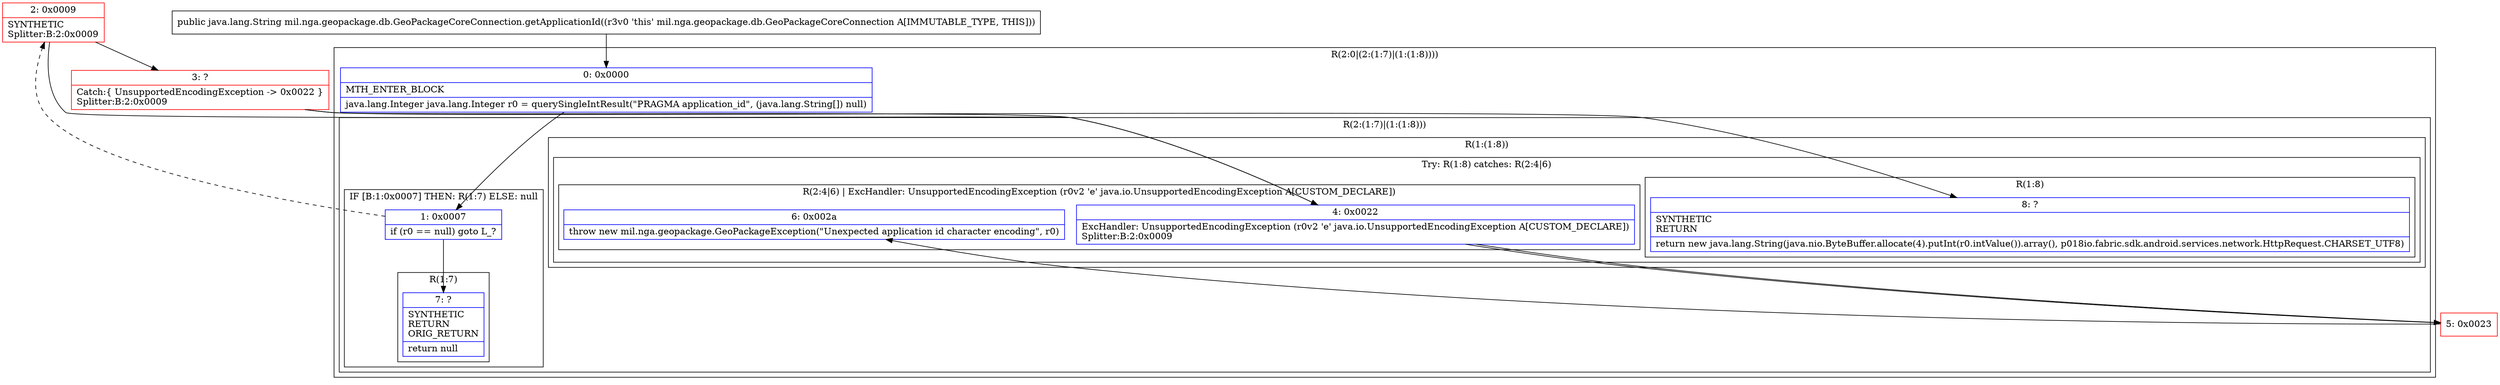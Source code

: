 digraph "CFG formil.nga.geopackage.db.GeoPackageCoreConnection.getApplicationId()Ljava\/lang\/String;" {
subgraph cluster_Region_1953547040 {
label = "R(2:0|(2:(1:7)|(1:(1:8))))";
node [shape=record,color=blue];
Node_0 [shape=record,label="{0\:\ 0x0000|MTH_ENTER_BLOCK\l|java.lang.Integer java.lang.Integer r0 = querySingleIntResult(\"PRAGMA application_id\", (java.lang.String[]) null)\l}"];
subgraph cluster_Region_234089377 {
label = "R(2:(1:7)|(1:(1:8)))";
node [shape=record,color=blue];
subgraph cluster_IfRegion_1986695443 {
label = "IF [B:1:0x0007] THEN: R(1:7) ELSE: null";
node [shape=record,color=blue];
Node_1 [shape=record,label="{1\:\ 0x0007|if (r0 == null) goto L_?\l}"];
subgraph cluster_Region_1564694270 {
label = "R(1:7)";
node [shape=record,color=blue];
Node_7 [shape=record,label="{7\:\ ?|SYNTHETIC\lRETURN\lORIG_RETURN\l|return null\l}"];
}
}
subgraph cluster_Region_283801050 {
label = "R(1:(1:8))";
node [shape=record,color=blue];
subgraph cluster_TryCatchRegion_1313124633 {
label = "Try: R(1:8) catches: R(2:4|6)";
node [shape=record,color=blue];
subgraph cluster_Region_1964990255 {
label = "R(1:8)";
node [shape=record,color=blue];
Node_8 [shape=record,label="{8\:\ ?|SYNTHETIC\lRETURN\l|return new java.lang.String(java.nio.ByteBuffer.allocate(4).putInt(r0.intValue()).array(), p018io.fabric.sdk.android.services.network.HttpRequest.CHARSET_UTF8)\l}"];
}
subgraph cluster_Region_1551426963 {
label = "R(2:4|6) | ExcHandler: UnsupportedEncodingException (r0v2 'e' java.io.UnsupportedEncodingException A[CUSTOM_DECLARE])\l";
node [shape=record,color=blue];
Node_4 [shape=record,label="{4\:\ 0x0022|ExcHandler: UnsupportedEncodingException (r0v2 'e' java.io.UnsupportedEncodingException A[CUSTOM_DECLARE])\lSplitter:B:2:0x0009\l}"];
Node_6 [shape=record,label="{6\:\ 0x002a|throw new mil.nga.geopackage.GeoPackageException(\"Unexpected application id character encoding\", r0)\l}"];
}
}
}
}
}
subgraph cluster_Region_1551426963 {
label = "R(2:4|6) | ExcHandler: UnsupportedEncodingException (r0v2 'e' java.io.UnsupportedEncodingException A[CUSTOM_DECLARE])\l";
node [shape=record,color=blue];
Node_4 [shape=record,label="{4\:\ 0x0022|ExcHandler: UnsupportedEncodingException (r0v2 'e' java.io.UnsupportedEncodingException A[CUSTOM_DECLARE])\lSplitter:B:2:0x0009\l}"];
Node_6 [shape=record,label="{6\:\ 0x002a|throw new mil.nga.geopackage.GeoPackageException(\"Unexpected application id character encoding\", r0)\l}"];
}
Node_2 [shape=record,color=red,label="{2\:\ 0x0009|SYNTHETIC\lSplitter:B:2:0x0009\l}"];
Node_3 [shape=record,color=red,label="{3\:\ ?|Catch:\{ UnsupportedEncodingException \-\> 0x0022 \}\lSplitter:B:2:0x0009\l}"];
Node_5 [shape=record,color=red,label="{5\:\ 0x0023}"];
MethodNode[shape=record,label="{public java.lang.String mil.nga.geopackage.db.GeoPackageCoreConnection.getApplicationId((r3v0 'this' mil.nga.geopackage.db.GeoPackageCoreConnection A[IMMUTABLE_TYPE, THIS])) }"];
MethodNode -> Node_0;
Node_0 -> Node_1;
Node_1 -> Node_2[style=dashed];
Node_1 -> Node_7;
Node_4 -> Node_5;
Node_4 -> Node_5;
Node_2 -> Node_3;
Node_2 -> Node_4;
Node_3 -> Node_4;
Node_3 -> Node_8;
Node_5 -> Node_6;
}

